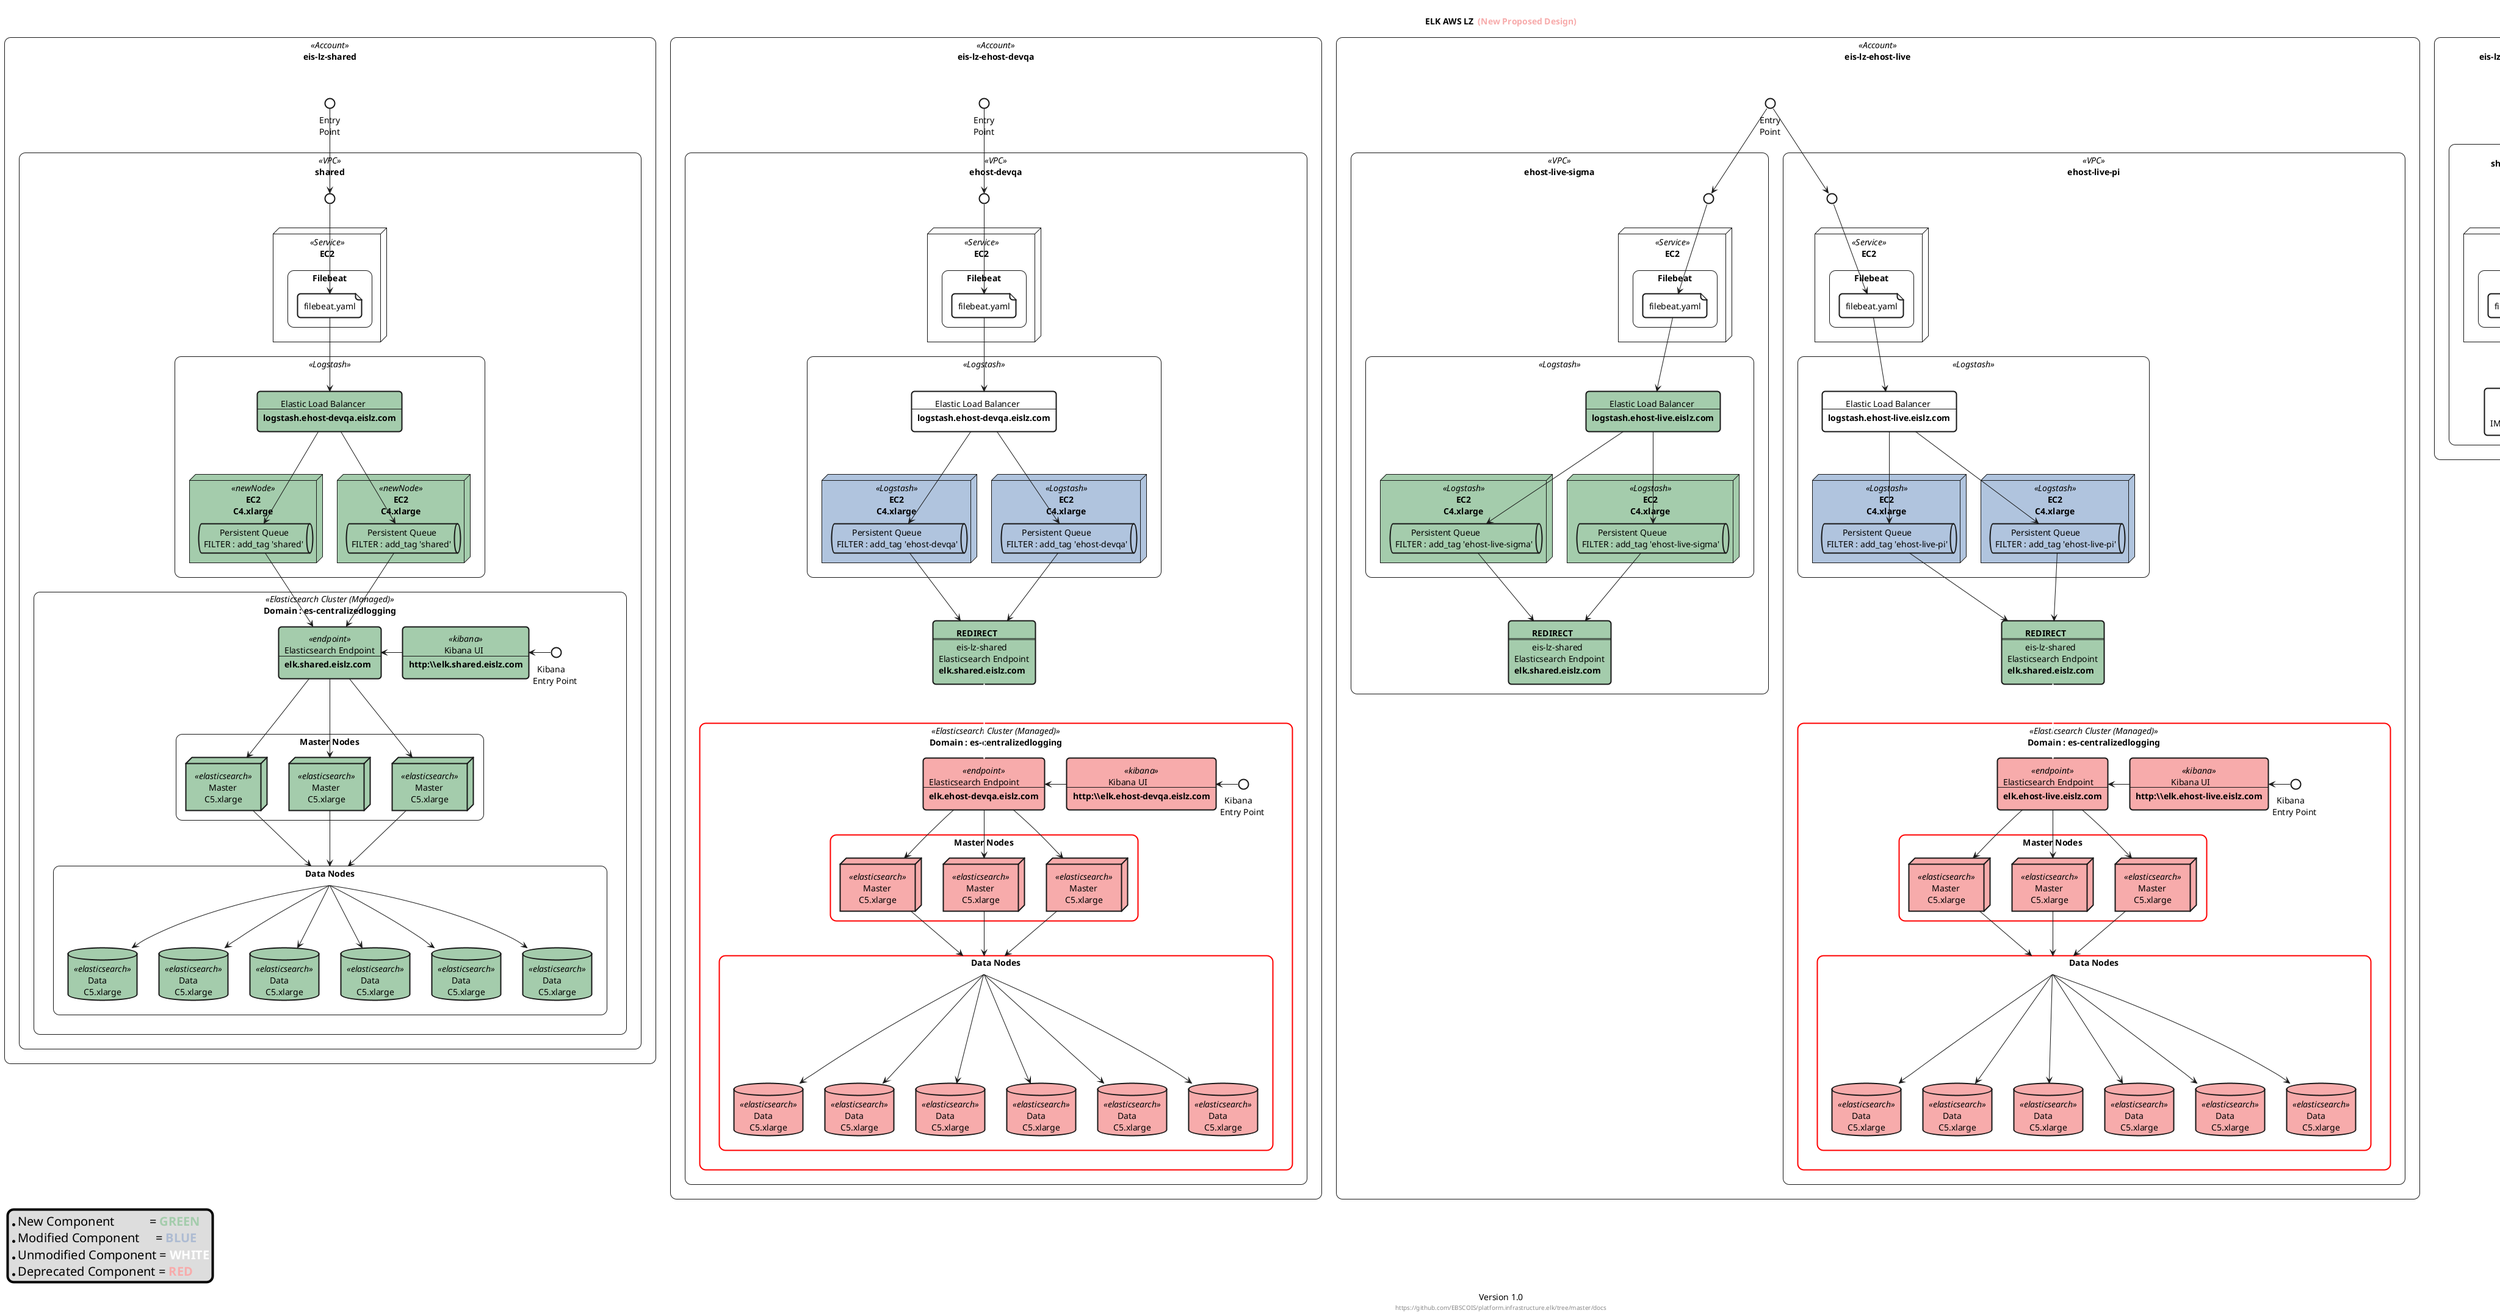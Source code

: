 
'Component Diagram Acceptance Criteria :
'https://confluence.epnet.com/x/QJXHE

@startuml

skinparam componentStyle rectangle
skinparam fontsize 10
skinparam StereotypeFontSize 10
skinparam roundCorner 20

skinparam node<<newNode>> {
    BackgroundColor #A4CCAC
}

skinparam legend {
    FontSize 20
    BorderThickness 4
}

skinparam title {
    BorderRoundCorner 10
    BorderThickness 2
    titleBorderColor DimGray
    titleFontSize 60
}

title ELK AWS LZ  <color:#F7ABAB>**(New Proposed Design)**</color>

header: EPA.Stranger-Pings (2021-03-24)

footer: https://github.com/EBSCOIS/platform.infrastructure.elk/tree/master/docs

legend bottom left
    * New Component           = <color:#A4CCAC>**GREEN**</color>
    * Modified Component     = <color:#ADBBD2>**BLUE**</color>
    * Unmodified Component = <color:#FFFFFF>**WHITE**</color>
    * Deprecated Component = <color:#F7ABAB>**RED**</color>
end legend

caption Version 1.0

rectangle "eis-lz-shared-devqa" <<Account>> as acctSharedDevQa {

    rectangle "shared-devqa" <<VPC>> as vpcSHQ {

        node "EC2" <<Service>> as ec2SHQ {

            component "Filebeat" as fbSHQ {

                file "filebeat.yaml" as fbyamlSHQ #White
            }
        }

        interface "Data Flow" as dataEntrySHQ #White
        dataEntrySHQ -down-> fbyamlSHQ

        rectangle "\tELK\n\tNOT\nIMPLEMENTED" as noElkSHQ #White
        fbyamlSHQ --> noElkSHQ
    }

    interface "Entry\nPoint" as dataEntrySharedDevQa #White
    dataEntrySharedDevQa --> dataEntrySHQ
}

rectangle "eis-lz-shared" <<Account>> as acctShared {

    rectangle "shared" <<VPC>>  as vpcSH {

        node "EC2" <<Service>> as ec2SH {

            component "Filebeat" as fbSH {

                file "filebeat.yaml" as fbyamlSH #White
            }
        }

        rectangle " " <<Logstash>> as lsSH {

            component lsNlbSH #A4CCAC as "
            \tElastic Load Balancer
            --
            <b>logstash.ehost-devqa.eislz.com</b>
            "

            node "EC2\nC4.xlarge" <<Logstash>> as ls2SH <<newNode>> {

                queue "\tPersistent Queue\n FILTER : add_tag 'shared'" as pq2SH #A4CCAC
            }

            node "EC2\nC4.xlarge" <<Logstash>> as ls1SH <<newNode>> {

                queue "\tPersistent Queue\n FILTER : add_tag 'shared'" as pq1SH #A4CCAC
            }
        }

        rectangle "<b>Domain : es-centralizedlogging</b>" <<Elasticsearch Cluster (Managed)>> as escSH {

            component kibanaSH <<kibana>> #A4CCAC as "
            \t\tKibana UI
            --
            <b>http:\\elk.shared.eislz.com</b>
            "

            component elasticEndpointSH <<endpoint>> #A4CCAC as "
            Elasticsearch Endpoint
            --
            <b>elk.shared.eislz.com</b>
            "

            rectangle "Master Nodes" as masterSH {

                node "  Master\nC5.xlarge" <<elasticsearch>> as mn3SH #A4CCAC
                node "  Master\nC5.xlarge" <<elasticsearch>> as mn2SH #A4CCAC
                node "  Master\nC5.xlarge" <<elasticsearch>> as mn1SH #A4CCAC
            }

            rectangle "Data Nodes" as dataSH {

                database "  Data\nC5.xlarge" <<elasticsearch>> as dn1SH #A4CCAC
                database "  Data\nC5.xlarge" <<elasticsearch>> as dn2SH #A4CCAC
                database "  Data\nC5.xlarge" <<elasticsearch>> as dn3SH #A4CCAC
                database "  Data\nC5.xlarge" <<elasticsearch>> as dn4SH #A4CCAC
                database "  Data\nC5.xlarge" <<elasticsearch>> as dn5SH #A4CCAC
                database "  Data\nC5.xlarge" <<elasticsearch>> as dn6SH #A4CCAC
            }

            interface "  Kibana\nEntry Point " as kibanaEntrySH #White
            kibanaEntrySH -left-> kibanaSH

            kibanaSH -left-> elasticEndpointSH

            elasticEndpointSH --> mn3SH
            elasticEndpointSH --> mn2SH
            elasticEndpointSH --> mn1SH

            dataSH --> dn6SH
            dataSH --> dn5SH
            dataSH --> dn4SH
            dataSH --> dn3SH
            dataSH --> dn2SH
            dataSH --> dn1SH

            mn3SH --> dataSH
            mn2SH --> dataSH
            mn1SH --> dataSH
        }

        fbyamlSH -down-> lsNlbSH
        lsNlbSH --> pq1SH
        lsNlbSH --> pq2SH
        pq1SH --> elasticEndpointSH
        pq2SH --> elasticEndpointSH

        interface " " as dataEntrySH #White
        dataEntrySH -down-> fbyamlSH
    }

    interface "Entry\nPoint" as dataEntryShared #White
    dataEntryShared --> dataEntrySH
}

rectangle "eis-lz-ehost-devqa" <<Account>> as acctEhostDevQa {

    rectangle "ehost-devqa" <<VPC>>  as vpcQ {

        node "EC2" <<Service>> as ec2Q {

            component "Filebeat" as fbQ {

                file "filebeat.yaml" as fbyamlQ #White
            }
        }

        rectangle " " <<Logstash>> as lsQ  {

            component lsNlbQ #White as "
            \tElastic Load Balancer
            --
            <b>logstash.ehost-devqa.eislz.com</b>
            "

            node "EC2\nC4.xlarge" <<Logstash>> as ls2Q #LightSteelBlue {

                queue "\tPersistent Queue\n FILTER : add_tag 'ehost-devqa'" as pq2Q #LightSteelBlue
            }

            node "EC2\nC4.xlarge" <<Logstash>> as ls1Q #LightSteelBlue {

                queue "\tPersistent Queue\n FILTER : add_tag 'ehost-devqa'" as pq1Q #LightSteelBlue
            }
        }

        rectangle "<b>Domain : es-centralizedlogging</b>" <<Elasticsearch Cluster (Managed)>> as escQ #line:red;line.bold {

            component kibanaQ <<kibana>> #F7ABAB as "
            \t\tKibana UI
            --
            <b>http:\\elk.ehost-devqa.eislz.com</b>
            "

            component elasticEndpointQ <<endpoint>> #F7ABAB as "
            Elasticsearch Endpoint
            --
            <b>elk.ehost-devqa.eislz.com</b>
            "

            rectangle "Master Nodes" as masterQ #line:red;line.bold {

                node "  Master\nC5.xlarge" <<elasticsearch>>  as mn3Q #F7ABAB
                node "  Master\nC5.xlarge" <<elasticsearch>>  as mn2Q #F7ABAB
                node "  Master\nC5.xlarge" <<elasticsearch>>  as mn1Q #F7ABAB
            }

            rectangle "Data Nodes" as dataQ #line:red;line.bold {
                database "  Data\nC5.xlarge" <<elasticsearch>> as dn1Q #F7ABAB
                database "  Data\nC5.xlarge" <<elasticsearch>> as dn2Q #F7ABAB
                database "  Data\nC5.xlarge" <<elasticsearch>> as dn3Q #F7ABAB
                database "  Data\nC5.xlarge" <<elasticsearch>> as dn4Q #F7ABAB
                database "  Data\nC5.xlarge" <<elasticsearch>> as dn5Q #F7ABAB
                database "  Data\nC5.xlarge" <<elasticsearch>> as dn6Q #F7ABAB
            }

            interface "  Kibana\nEntry Point " as kibanaEntryQ #White
            kibanaEntryQ -left-> kibanaQ

            kibanaQ -left-> elasticEndpointQ

            elasticEndpointQ --> mn3Q
            elasticEndpointQ --> mn2Q
            elasticEndpointQ --> mn1Q

            dataQ --> dn6Q
            dataQ --> dn5Q
            dataQ --> dn4Q
            dataQ --> dn3Q
            dataQ --> dn2Q
            dataQ --> dn1Q

            mn3Q --> dataQ
            mn2Q --> dataQ
            mn1Q --> dataQ
        }

        component redirectSharedQ #A4CCAC as "
        \t<b>REDIRECT</b>
        ==
        \teis-lz-shared
        Elasticsearch Endpoint
        <b>elk.shared.eislz.com</b>
        "

        fbyamlQ -down-> lsNlbQ
        lsNlbQ --> pq1Q
        lsNlbQ --> pq2Q
        pq1Q --> redirectSharedQ
        pq2Q --> redirectSharedQ
        redirectSharedQ --> elasticEndpointQ #line:white;line.bold

        interface " " as dataEntryQ #White
        dataEntryQ -down-> fbyamlQ
    }

    interface "Entry\nPoint" as dataEntryEhostDevQa #White
    dataEntryEhostDevQa --> dataEntryQ
}

rectangle "eis-lz-ehost-integration" <<Account>> as acctEhostInt {

    rectangle "ehost-int" <<VPC>>  as vpcI {

        node "EC2" <<Service>> as ec2I {

            component "Filebeat" as fbI {

                file "filebeat.yaml" as fbyamlI #White
            }
        }

        rectangle " " <<Logstash>> as lsI {

            component lsNlbI #A4CCAC  as "
            \tElastic Load Balancer
            --
            <b>logstash.ehost-live.eislz.com</b>
            "

            node "EC2\nC4.xlarge" <<Logstash>> as ls1I #A4CCAC {

                queue "\tPersistent Queue\n FILTER : add_tag 'ehost-int'" as pq1I #A4CCAC
            }

            node "EC2\nC4.xlarge" <<Logstash>> as ls2I #A4CCAC {

                queue "\tPersistent Queue\n FILTER : add_tag 'ehost-int'" as pq2I #A4CCAC
            }
        }

        component redirectSharedI #A4CCAC as "
        \t<b>REDIRECT</b>
        ==
        \teis-lz-shared
        Elasticsearch Endpoint
        <b>elk.shared.eislz.com</b>
        "

        interface "Data Flow" as dataEntryI #White
        dataEntryI -down-> fbyamlI

        fbyamlI --> lsNlbI
        lsNlbI --> pq1I
        lsNlbI --> pq2I
        pq1I --> redirectSharedI
        pq2I --> redirectSharedI

    }

    interface "Entry\nPoint" as dataEntryEhostInt #White
    dataEntryEhostInt --> dataEntryI
}

rectangle "eis-lz-ehost-live" <<Account>> as acctEhostLive {

    rectangle "ehost-live-sigma" <<VPC>>  as vpcSi {

        node "EC2" <<Service>> as ec2Si {

            component "Filebeat" as fbSi {

                file "filebeat.yaml" as fbyamlSi #White
            }
        }

        rectangle " " <<Logstash>> as lsSi {

            component lsNlbSi #A4CCAC  as "
            \tElastic Load Balancer
            --
            <b>logstash.ehost-live.eislz.com</b>
            "

            node "EC2\nC4.xlarge" <<Logstash>> as ls1Si #A4CCAC {

                queue "\tPersistent Queue\n FILTER : add_tag 'ehost-live-sigma'" as pq1Si #A4CCAC
            }

            node "EC2\nC4.xlarge" <<Logstash>> as ls2Si #A4CCAC {

                queue "\tPersistent Queue\n FILTER : add_tag 'ehost-live-sigma'" as pq2Si #A4CCAC
            }
        }

        component redirectSharedSi #A4CCAC as "
        \t<b>REDIRECT</b>
        ==
        \teis-lz-shared
        Elasticsearch Endpoint
        <b>elk.shared.eislz.com</b>
        "

        interface " " as dataEntrySi #White
        dataEntrySi -down-> fbyamlSi

        fbyamlSi -down-> lsNlbSi
        lsNlbSi --> pq1Si
        lsNlbSi --> pq2Si

        pq1Si --> redirectSharedSi
        pq2Si --> redirectSharedSi


    }

    rectangle "ehost-live-pi" <<VPC>>  as vpcPi {

        node "EC2" <<Service>> as ec2Pi {

            component "Filebeat" as fbPi {

                file "filebeat.yaml" as fbyamlPi #White
            }
        }

        rectangle " " <<Logstash>> as lsPi {

            component lsNlbPi #White as "
            \tElastic Load Balancer
            --
            <b>logstash.ehost-live.eislz.com</b>
            "

            node "EC2\nC4.xlarge" <<Logstash>> as ls1Pi #LightSteelBlue {

                queue "\tPersistent Queue\n FILTER : add_tag 'ehost-live-pi'" as pq1Pi #LightSteelBlue
            }

            node "EC2\nC4.xlarge" <<Logstash>> as ls2Pi #LightSteelBlue {

                queue "\tPersistent Queue\n FILTER : add_tag 'ehost-live-pi'" as pq2Pi #LightSteelBlue
            }
        }

        rectangle "<b>Domain : es-centralizedlogging</b>" <<Elasticsearch Cluster (Managed)>> as escPii #line:red;line.bold {

            component kibanaPi <<kibana>> #F7ABAB as "
            \t\tKibana UI
            --
            <b>http:\\elk.ehost-live.eislz.com</b>
            "

            component elasticEndpointPi <<endpoint>> #F7ABAB as "
            Elasticsearch Endpoint
            --
            <b>elk.ehost-live.eislz.com</b>
            "

            rectangle "Master Nodes" as masterPi #line:red;line.bold {

                node "  Master\nC5.xlarge" <<elasticsearch>>  as mn3Pi #F7ABAB
                node "  Master\nC5.xlarge" <<elasticsearch>>  as mn2Pi #F7ABAB
                node "  Master\nC5.xlarge" <<elasticsearch>>  as mn1Pi #F7ABAB
            }

            rectangle "Data Nodes" as dataPi #line:red;line.bold {

                database "  Data\nC5.xlarge" <<elasticsearch>> as dn1Pi #F7ABAB
                database "  Data\nC5.xlarge" <<elasticsearch>> as dn2Pi #F7ABAB
                database "  Data\nC5.xlarge" <<elasticsearch>> as dn3Pi #F7ABAB
                database "  Data\nC5.xlarge" <<elasticsearch>> as dn4Pi #F7ABAB
                database "  Data\nC5.xlarge" <<elasticsearch>> as dn5Pi #F7ABAB
                database "  Data\nC5.xlarge" <<elasticsearch>> as dn6Pi #F7ABAB
            }

            interface "  Kibana\nEntry Point " as kibanaEntryPi #White
            kibanaEntryPi -left-> kibanaPi

            kibanaPi -left-> elasticEndpointPi

            elasticEndpointPi --> mn3Pi
            elasticEndpointPi --> mn2Pi
            elasticEndpointPi --> mn1Pi

            dataPi --> dn6Pi
            dataPi --> dn5Pi
            dataPi --> dn4Pi
            dataPi --> dn3Pi
            dataPi --> dn2Pi
            dataPi --> dn1Pi

            mn3Pi --> dataPi
            mn2Pi --> dataPi
            mn1Pi --> dataPi
        }

        component redirectSharedPi #A4CCAC as "
        \t<b>REDIRECT</b>
        ==
        \teis-lz-shared
        Elasticsearch Endpoint
        <b>elk.shared.eislz.com</b>
        "

        fbyamlPi -down-> lsNlbPi
        lsNlbPi --> pq1Pi
        lsNlbPi --> pq2Pi
        pq1Pi --> redirectSharedPi
        pq2Pi --> redirectSharedPi
        redirectSharedPi --> elasticEndpointPi #line:white;line.bold

        interface " " as dataEntryPi #White
        dataEntryPi -down-> fbyamlPi
    }

    interface "Entry\nPoint" as dataEntryEhostLive #White
    dataEntryEhostLive --> dataEntryPi
    dataEntryEhostLive --> dataEntrySi
}

@enduml